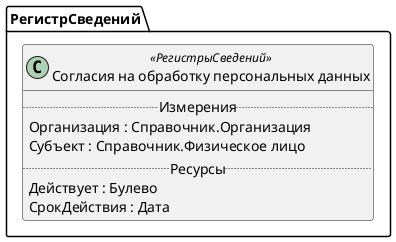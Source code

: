 ﻿@startuml СогласияНаОбработкуПерсональныхДанных
'!include templates.wsd
'..\include templates.wsd
class РегистрСведений.СогласияНаОбработкуПерсональныхДанных as "Согласия на обработку персональных данных" <<РегистрыСведений>>
{
..Измерения..
Организация : Справочник.Организация
Субъект : Справочник.Физическое лицо
..Ресурсы..
Действует : Булево
СрокДействия : Дата
}
@enduml

